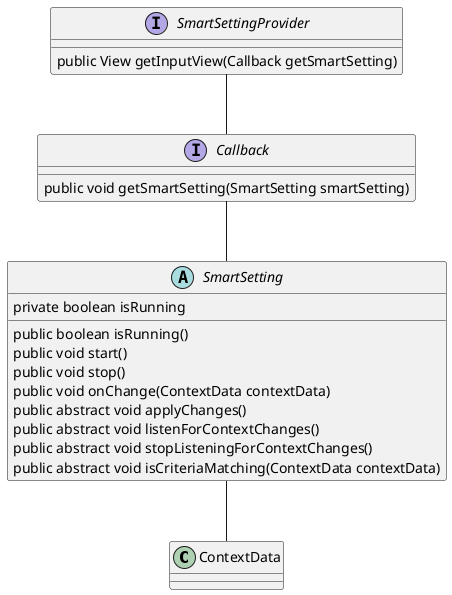 @startuml

class ContextData {

}

abstract class SmartSetting {
    private boolean isRunning
    public boolean isRunning()
    public void start()
    public void stop()
    public void onChange(ContextData contextData)
    public abstract void applyChanges()
    public abstract void listenForContextChanges()
    public abstract void stopListeningForContextChanges()
    public abstract void isCriteriaMatching(ContextData contextData)
}

SmartSetting -- ContextData

interface SmartSettingProvider {
    public View getInputView(Callback getSmartSetting)
}

interface Callback {
    public void getSmartSetting(SmartSetting smartSetting)
}

Callback -- SmartSetting

SmartSettingProvider -- Callback



@enduml